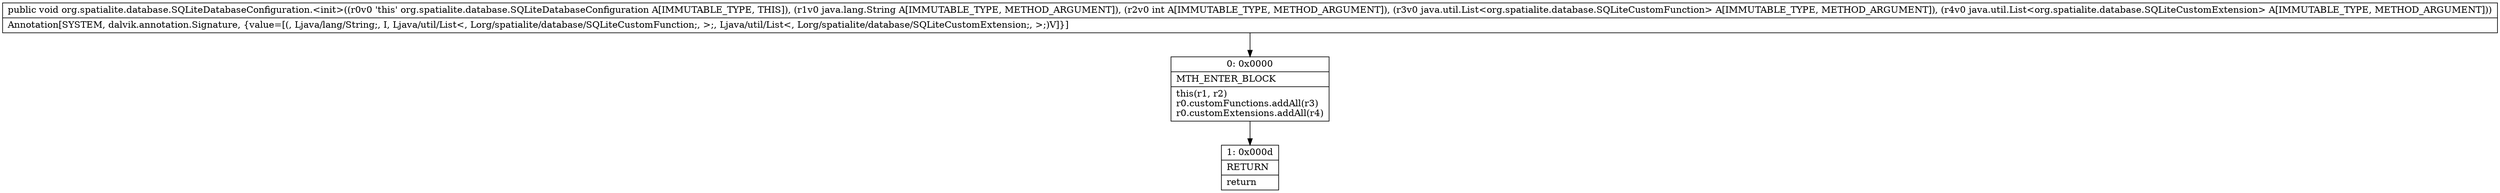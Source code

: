 digraph "CFG fororg.spatialite.database.SQLiteDatabaseConfiguration.\<init\>(Ljava\/lang\/String;ILjava\/util\/List;Ljava\/util\/List;)V" {
Node_0 [shape=record,label="{0\:\ 0x0000|MTH_ENTER_BLOCK\l|this(r1, r2)\lr0.customFunctions.addAll(r3)\lr0.customExtensions.addAll(r4)\l}"];
Node_1 [shape=record,label="{1\:\ 0x000d|RETURN\l|return\l}"];
MethodNode[shape=record,label="{public void org.spatialite.database.SQLiteDatabaseConfiguration.\<init\>((r0v0 'this' org.spatialite.database.SQLiteDatabaseConfiguration A[IMMUTABLE_TYPE, THIS]), (r1v0 java.lang.String A[IMMUTABLE_TYPE, METHOD_ARGUMENT]), (r2v0 int A[IMMUTABLE_TYPE, METHOD_ARGUMENT]), (r3v0 java.util.List\<org.spatialite.database.SQLiteCustomFunction\> A[IMMUTABLE_TYPE, METHOD_ARGUMENT]), (r4v0 java.util.List\<org.spatialite.database.SQLiteCustomExtension\> A[IMMUTABLE_TYPE, METHOD_ARGUMENT]))  | Annotation[SYSTEM, dalvik.annotation.Signature, \{value=[(, Ljava\/lang\/String;, I, Ljava\/util\/List\<, Lorg\/spatialite\/database\/SQLiteCustomFunction;, \>;, Ljava\/util\/List\<, Lorg\/spatialite\/database\/SQLiteCustomExtension;, \>;)V]\}]\l}"];
MethodNode -> Node_0;
Node_0 -> Node_1;
}

